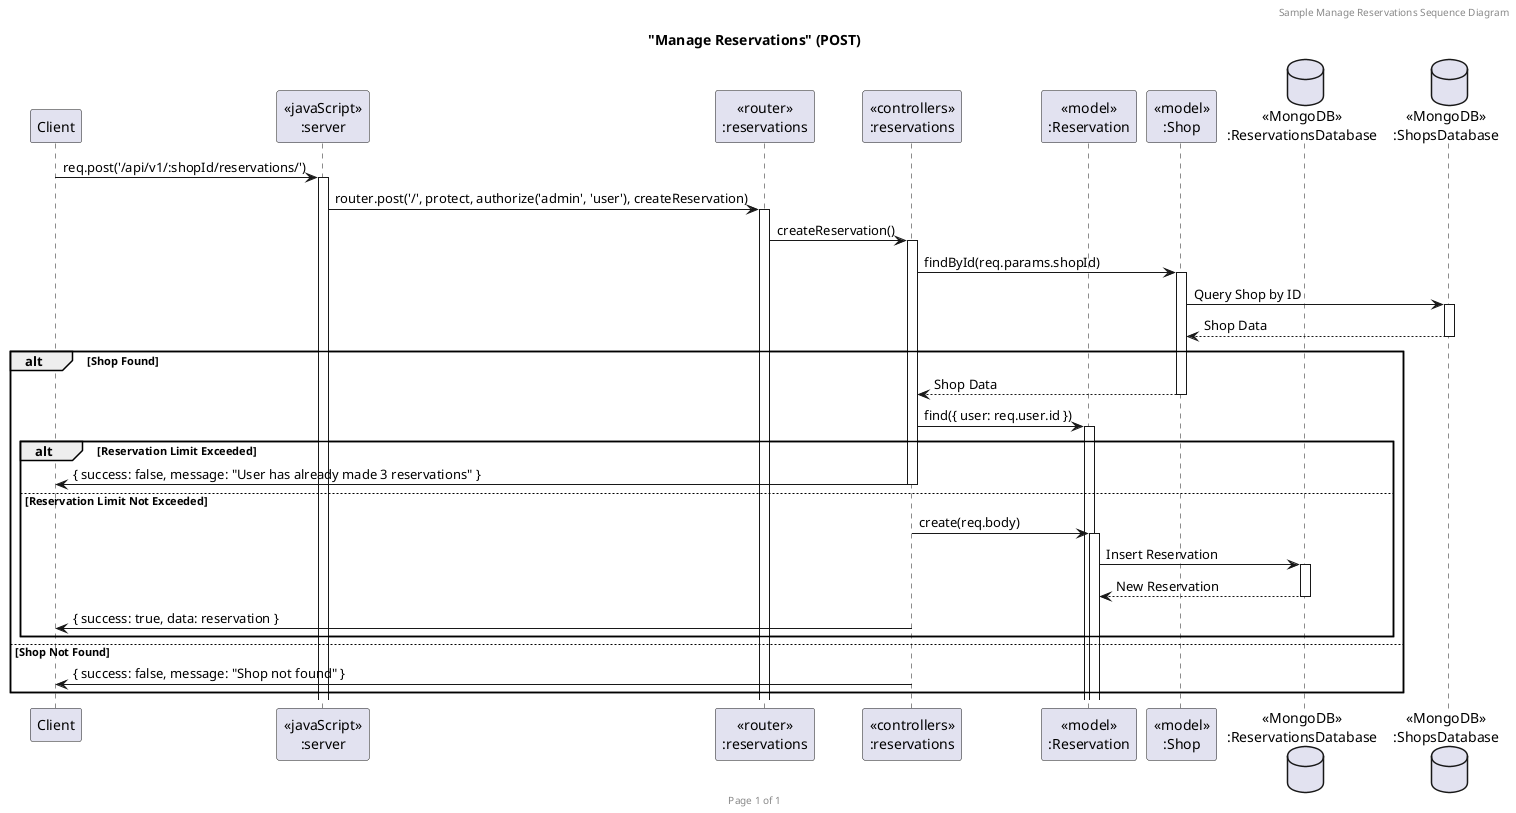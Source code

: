 @startuml Manage Reservations (POST)

header Sample Manage Reservations Sequence Diagram
footer Page %page% of %lastpage%
title "Manage Reservations" (POST)

participant "Client" as client
participant "<<javaScript>>\n:server" as server
participant "<<router>>\n:reservations" as routerReservations
participant "<<controllers>>\n:reservations" as controllersReservations
participant "<<model>>\n:Reservation" as modelReservation
participant "<<model>>\n:Shop" as modelShop
database "<<MongoDB>>\n:ReservationsDatabase" as ReservationsDatabase
database "<<MongoDB>>\n:ShopsDatabase" as ShopsDatabase

client->server ++:req.post('/api/v1/:shopId/reservations/')
server->routerReservations ++:router.post('/', protect, authorize('admin', 'user'), createReservation)
routerReservations -> controllersReservations ++:createReservation()
controllersReservations->modelShop ++:findById(req.params.shopId)
modelShop -> ShopsDatabase ++: Query Shop by ID
ShopsDatabase --> modelShop --: Shop Data

alt Shop Found
  modelShop --> controllersReservations --: Shop Data
  controllersReservations->modelReservation ++:find({ user: req.user.id })

  alt Reservation Limit Exceeded
    controllersReservations->client --: { success: false, message: "User has already made 3 reservations" }
  else Reservation Limit Not Exceeded
    controllersReservations->modelReservation ++:create(req.body)
    modelReservation -> ReservationsDatabase ++: Insert Reservation
    ReservationsDatabase --> modelReservation --: New Reservation
    controllersReservations->client --: { success: true, data: reservation }
  end alt

else Shop Not Found
  controllersReservations->client --: { success: false, message: "Shop not found" }
end alt

@enduml
